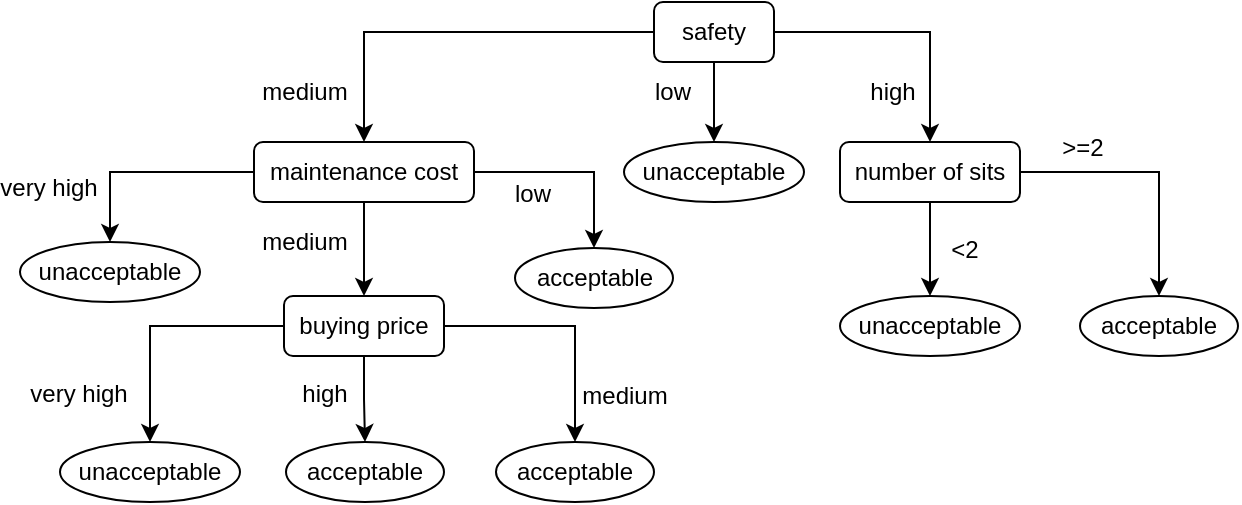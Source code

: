 <mxfile version="24.7.17">
  <diagram name="Page-1" id="Bqq3ml6rKQz_wR7xgZxC">
    <mxGraphModel dx="1116" dy="830" grid="1" gridSize="10" guides="1" tooltips="1" connect="1" arrows="1" fold="1" page="1" pageScale="1" pageWidth="827" pageHeight="1169" math="0" shadow="0">
      <root>
        <mxCell id="0" />
        <mxCell id="1" parent="0" />
        <mxCell id="wGU1YgHN29yls6QpEFfc-7" style="edgeStyle=orthogonalEdgeStyle;rounded=0;orthogonalLoop=1;jettySize=auto;html=1;entryX=0.5;entryY=0;entryDx=0;entryDy=0;" edge="1" parent="1" source="wGU1YgHN29yls6QpEFfc-1" target="wGU1YgHN29yls6QpEFfc-2">
          <mxGeometry relative="1" as="geometry" />
        </mxCell>
        <mxCell id="wGU1YgHN29yls6QpEFfc-9" value="medium" style="edgeLabel;html=1;align=center;verticalAlign=middle;resizable=0;points=[];fontSize=12;" vertex="1" connectable="0" parent="wGU1YgHN29yls6QpEFfc-7">
          <mxGeometry x="-0.3" y="4" relative="1" as="geometry">
            <mxPoint x="-105" y="26" as="offset" />
          </mxGeometry>
        </mxCell>
        <mxCell id="wGU1YgHN29yls6QpEFfc-8" style="edgeStyle=orthogonalEdgeStyle;rounded=0;orthogonalLoop=1;jettySize=auto;html=1;entryX=0.5;entryY=0;entryDx=0;entryDy=0;" edge="1" parent="1" source="wGU1YgHN29yls6QpEFfc-1" target="wGU1YgHN29yls6QpEFfc-3">
          <mxGeometry relative="1" as="geometry" />
        </mxCell>
        <mxCell id="wGU1YgHN29yls6QpEFfc-12" style="edgeStyle=orthogonalEdgeStyle;rounded=0;orthogonalLoop=1;jettySize=auto;html=1;entryX=0.5;entryY=0;entryDx=0;entryDy=0;" edge="1" parent="1" source="wGU1YgHN29yls6QpEFfc-1" target="wGU1YgHN29yls6QpEFfc-5">
          <mxGeometry relative="1" as="geometry" />
        </mxCell>
        <mxCell id="wGU1YgHN29yls6QpEFfc-1" value="s&lt;span style=&quot;background-color: initial;&quot;&gt;afety&lt;/span&gt;" style="rounded=1;whiteSpace=wrap;html=1;" vertex="1" parent="1">
          <mxGeometry x="337" y="50" width="60" height="30" as="geometry" />
        </mxCell>
        <mxCell id="wGU1YgHN29yls6QpEFfc-17" style="edgeStyle=orthogonalEdgeStyle;rounded=0;orthogonalLoop=1;jettySize=auto;html=1;exitX=0;exitY=0.5;exitDx=0;exitDy=0;entryX=0.5;entryY=0;entryDx=0;entryDy=0;" edge="1" parent="1" source="wGU1YgHN29yls6QpEFfc-2" target="wGU1YgHN29yls6QpEFfc-16">
          <mxGeometry relative="1" as="geometry" />
        </mxCell>
        <mxCell id="wGU1YgHN29yls6QpEFfc-19" style="edgeStyle=orthogonalEdgeStyle;rounded=0;orthogonalLoop=1;jettySize=auto;html=1;" edge="1" parent="1" source="wGU1YgHN29yls6QpEFfc-2" target="wGU1YgHN29yls6QpEFfc-18">
          <mxGeometry relative="1" as="geometry" />
        </mxCell>
        <mxCell id="wGU1YgHN29yls6QpEFfc-30" style="edgeStyle=orthogonalEdgeStyle;rounded=0;orthogonalLoop=1;jettySize=auto;html=1;exitX=1;exitY=0.5;exitDx=0;exitDy=0;entryX=0.5;entryY=0;entryDx=0;entryDy=0;" edge="1" parent="1" source="wGU1YgHN29yls6QpEFfc-2" target="wGU1YgHN29yls6QpEFfc-28">
          <mxGeometry relative="1" as="geometry">
            <mxPoint x="300" y="160" as="targetPoint" />
          </mxGeometry>
        </mxCell>
        <mxCell id="wGU1YgHN29yls6QpEFfc-2" value="m&lt;span style=&quot;background-color: initial;&quot;&gt;aintenance cost&lt;/span&gt;" style="rounded=1;whiteSpace=wrap;html=1;" vertex="1" parent="1">
          <mxGeometry x="137" y="120" width="110" height="30" as="geometry" />
        </mxCell>
        <mxCell id="wGU1YgHN29yls6QpEFfc-36" style="edgeStyle=orthogonalEdgeStyle;rounded=0;orthogonalLoop=1;jettySize=auto;html=1;entryX=0.5;entryY=0;entryDx=0;entryDy=0;" edge="1" parent="1" source="wGU1YgHN29yls6QpEFfc-3" target="wGU1YgHN29yls6QpEFfc-35">
          <mxGeometry relative="1" as="geometry" />
        </mxCell>
        <mxCell id="wGU1YgHN29yls6QpEFfc-37" style="edgeStyle=orthogonalEdgeStyle;rounded=0;orthogonalLoop=1;jettySize=auto;html=1;exitX=1;exitY=0.5;exitDx=0;exitDy=0;entryX=0.5;entryY=0;entryDx=0;entryDy=0;" edge="1" parent="1" source="wGU1YgHN29yls6QpEFfc-3" target="wGU1YgHN29yls6QpEFfc-33">
          <mxGeometry relative="1" as="geometry" />
        </mxCell>
        <mxCell id="wGU1YgHN29yls6QpEFfc-3" value="number of sits" style="rounded=1;whiteSpace=wrap;html=1;" vertex="1" parent="1">
          <mxGeometry x="430" y="120" width="90" height="30" as="geometry" />
        </mxCell>
        <mxCell id="wGU1YgHN29yls6QpEFfc-5" value="unacceptable" style="ellipse;whiteSpace=wrap;html=1;" vertex="1" parent="1">
          <mxGeometry x="322" y="120" width="90" height="30" as="geometry" />
        </mxCell>
        <mxCell id="wGU1YgHN29yls6QpEFfc-14" value="low" style="edgeLabel;html=1;align=center;verticalAlign=middle;resizable=0;points=[];fontSize=12;" vertex="1" connectable="0" parent="1">
          <mxGeometry x="290" y="90" as="geometry">
            <mxPoint x="56" y="5" as="offset" />
          </mxGeometry>
        </mxCell>
        <mxCell id="wGU1YgHN29yls6QpEFfc-15" value="high" style="edgeLabel;html=1;align=center;verticalAlign=middle;resizable=0;points=[];fontSize=12;" vertex="1" connectable="0" parent="1">
          <mxGeometry x="456" y="95" as="geometry" />
        </mxCell>
        <mxCell id="wGU1YgHN29yls6QpEFfc-16" value="unacceptable" style="ellipse;whiteSpace=wrap;html=1;" vertex="1" parent="1">
          <mxGeometry x="20" y="170" width="90" height="30" as="geometry" />
        </mxCell>
        <mxCell id="wGU1YgHN29yls6QpEFfc-22" style="edgeStyle=orthogonalEdgeStyle;rounded=0;orthogonalLoop=1;jettySize=auto;html=1;entryX=0.5;entryY=0;entryDx=0;entryDy=0;" edge="1" parent="1" source="wGU1YgHN29yls6QpEFfc-18" target="wGU1YgHN29yls6QpEFfc-21">
          <mxGeometry relative="1" as="geometry" />
        </mxCell>
        <mxCell id="wGU1YgHN29yls6QpEFfc-23" style="edgeStyle=orthogonalEdgeStyle;rounded=0;orthogonalLoop=1;jettySize=auto;html=1;entryX=0.5;entryY=0;entryDx=0;entryDy=0;" edge="1" parent="1" source="wGU1YgHN29yls6QpEFfc-18" target="wGU1YgHN29yls6QpEFfc-20">
          <mxGeometry relative="1" as="geometry" />
        </mxCell>
        <mxCell id="wGU1YgHN29yls6QpEFfc-25" style="edgeStyle=orthogonalEdgeStyle;rounded=0;orthogonalLoop=1;jettySize=auto;html=1;entryX=0.5;entryY=0;entryDx=0;entryDy=0;" edge="1" parent="1" source="wGU1YgHN29yls6QpEFfc-18" target="wGU1YgHN29yls6QpEFfc-24">
          <mxGeometry relative="1" as="geometry" />
        </mxCell>
        <mxCell id="wGU1YgHN29yls6QpEFfc-18" value="buying price" style="rounded=1;whiteSpace=wrap;html=1;" vertex="1" parent="1">
          <mxGeometry x="152" y="197" width="80" height="30" as="geometry" />
        </mxCell>
        <mxCell id="wGU1YgHN29yls6QpEFfc-20" value="unacceptable" style="ellipse;whiteSpace=wrap;html=1;" vertex="1" parent="1">
          <mxGeometry x="40" y="270" width="90" height="30" as="geometry" />
        </mxCell>
        <mxCell id="wGU1YgHN29yls6QpEFfc-21" value="acceptable" style="ellipse;whiteSpace=wrap;html=1;" vertex="1" parent="1">
          <mxGeometry x="153" y="270" width="79" height="30" as="geometry" />
        </mxCell>
        <mxCell id="wGU1YgHN29yls6QpEFfc-24" value="acceptable" style="ellipse;whiteSpace=wrap;html=1;" vertex="1" parent="1">
          <mxGeometry x="258" y="270" width="79" height="30" as="geometry" />
        </mxCell>
        <mxCell id="wGU1YgHN29yls6QpEFfc-26" value="very high" style="edgeLabel;html=1;align=center;verticalAlign=middle;resizable=0;points=[];fontSize=12;" vertex="1" connectable="0" parent="1">
          <mxGeometry x="65" y="157" as="geometry">
            <mxPoint x="-31" y="-14" as="offset" />
          </mxGeometry>
        </mxCell>
        <mxCell id="wGU1YgHN29yls6QpEFfc-27" value="medium" style="edgeLabel;html=1;align=center;verticalAlign=middle;resizable=0;points=[];fontSize=12;" vertex="1" connectable="0" parent="1">
          <mxGeometry x="162" y="170" as="geometry" />
        </mxCell>
        <mxCell id="wGU1YgHN29yls6QpEFfc-28" value="acceptable" style="ellipse;whiteSpace=wrap;html=1;" vertex="1" parent="1">
          <mxGeometry x="267.5" y="173" width="79" height="30" as="geometry" />
        </mxCell>
        <mxCell id="wGU1YgHN29yls6QpEFfc-29" style="edgeStyle=orthogonalEdgeStyle;rounded=0;orthogonalLoop=1;jettySize=auto;html=1;exitX=0.5;exitY=1;exitDx=0;exitDy=0;" edge="1" parent="1" source="wGU1YgHN29yls6QpEFfc-3" target="wGU1YgHN29yls6QpEFfc-3">
          <mxGeometry relative="1" as="geometry" />
        </mxCell>
        <mxCell id="wGU1YgHN29yls6QpEFfc-33" value="acceptable" style="ellipse;whiteSpace=wrap;html=1;" vertex="1" parent="1">
          <mxGeometry x="550" y="197" width="79" height="30" as="geometry" />
        </mxCell>
        <mxCell id="wGU1YgHN29yls6QpEFfc-35" value="unacceptable" style="ellipse;whiteSpace=wrap;html=1;" vertex="1" parent="1">
          <mxGeometry x="430" y="197" width="90" height="30" as="geometry" />
        </mxCell>
        <mxCell id="wGU1YgHN29yls6QpEFfc-38" value="&amp;lt;2" style="edgeLabel;html=1;align=center;verticalAlign=middle;resizable=0;points=[];fontSize=12;" vertex="1" connectable="0" parent="1">
          <mxGeometry x="495" y="170" as="geometry">
            <mxPoint x="-3" y="4" as="offset" />
          </mxGeometry>
        </mxCell>
        <mxCell id="wGU1YgHN29yls6QpEFfc-39" value="&amp;gt;=2" style="edgeLabel;html=1;align=center;verticalAlign=middle;resizable=0;points=[];fontSize=12;" vertex="1" connectable="0" parent="1">
          <mxGeometry x="493" y="126" as="geometry">
            <mxPoint x="58" y="-3" as="offset" />
          </mxGeometry>
        </mxCell>
        <mxCell id="wGU1YgHN29yls6QpEFfc-40" value="low" style="edgeLabel;html=1;align=center;verticalAlign=middle;resizable=0;points=[];fontSize=12;" vertex="1" connectable="0" parent="1">
          <mxGeometry x="220" y="141" as="geometry">
            <mxPoint x="56" y="5" as="offset" />
          </mxGeometry>
        </mxCell>
        <mxCell id="wGU1YgHN29yls6QpEFfc-41" value="very high" style="edgeLabel;html=1;align=center;verticalAlign=middle;resizable=0;points=[];fontSize=12;" vertex="1" connectable="0" parent="1">
          <mxGeometry x="80" y="260" as="geometry">
            <mxPoint x="-31" y="-14" as="offset" />
          </mxGeometry>
        </mxCell>
        <mxCell id="wGU1YgHN29yls6QpEFfc-42" value="high" style="edgeLabel;html=1;align=center;verticalAlign=middle;resizable=0;points=[];fontSize=12;" vertex="1" connectable="0" parent="1">
          <mxGeometry x="203" y="260" as="geometry">
            <mxPoint x="-31" y="-14" as="offset" />
          </mxGeometry>
        </mxCell>
        <mxCell id="wGU1YgHN29yls6QpEFfc-43" value="medium" style="edgeLabel;html=1;align=center;verticalAlign=middle;resizable=0;points=[];fontSize=12;" vertex="1" connectable="0" parent="1">
          <mxGeometry x="322" y="247" as="geometry" />
        </mxCell>
      </root>
    </mxGraphModel>
  </diagram>
</mxfile>
